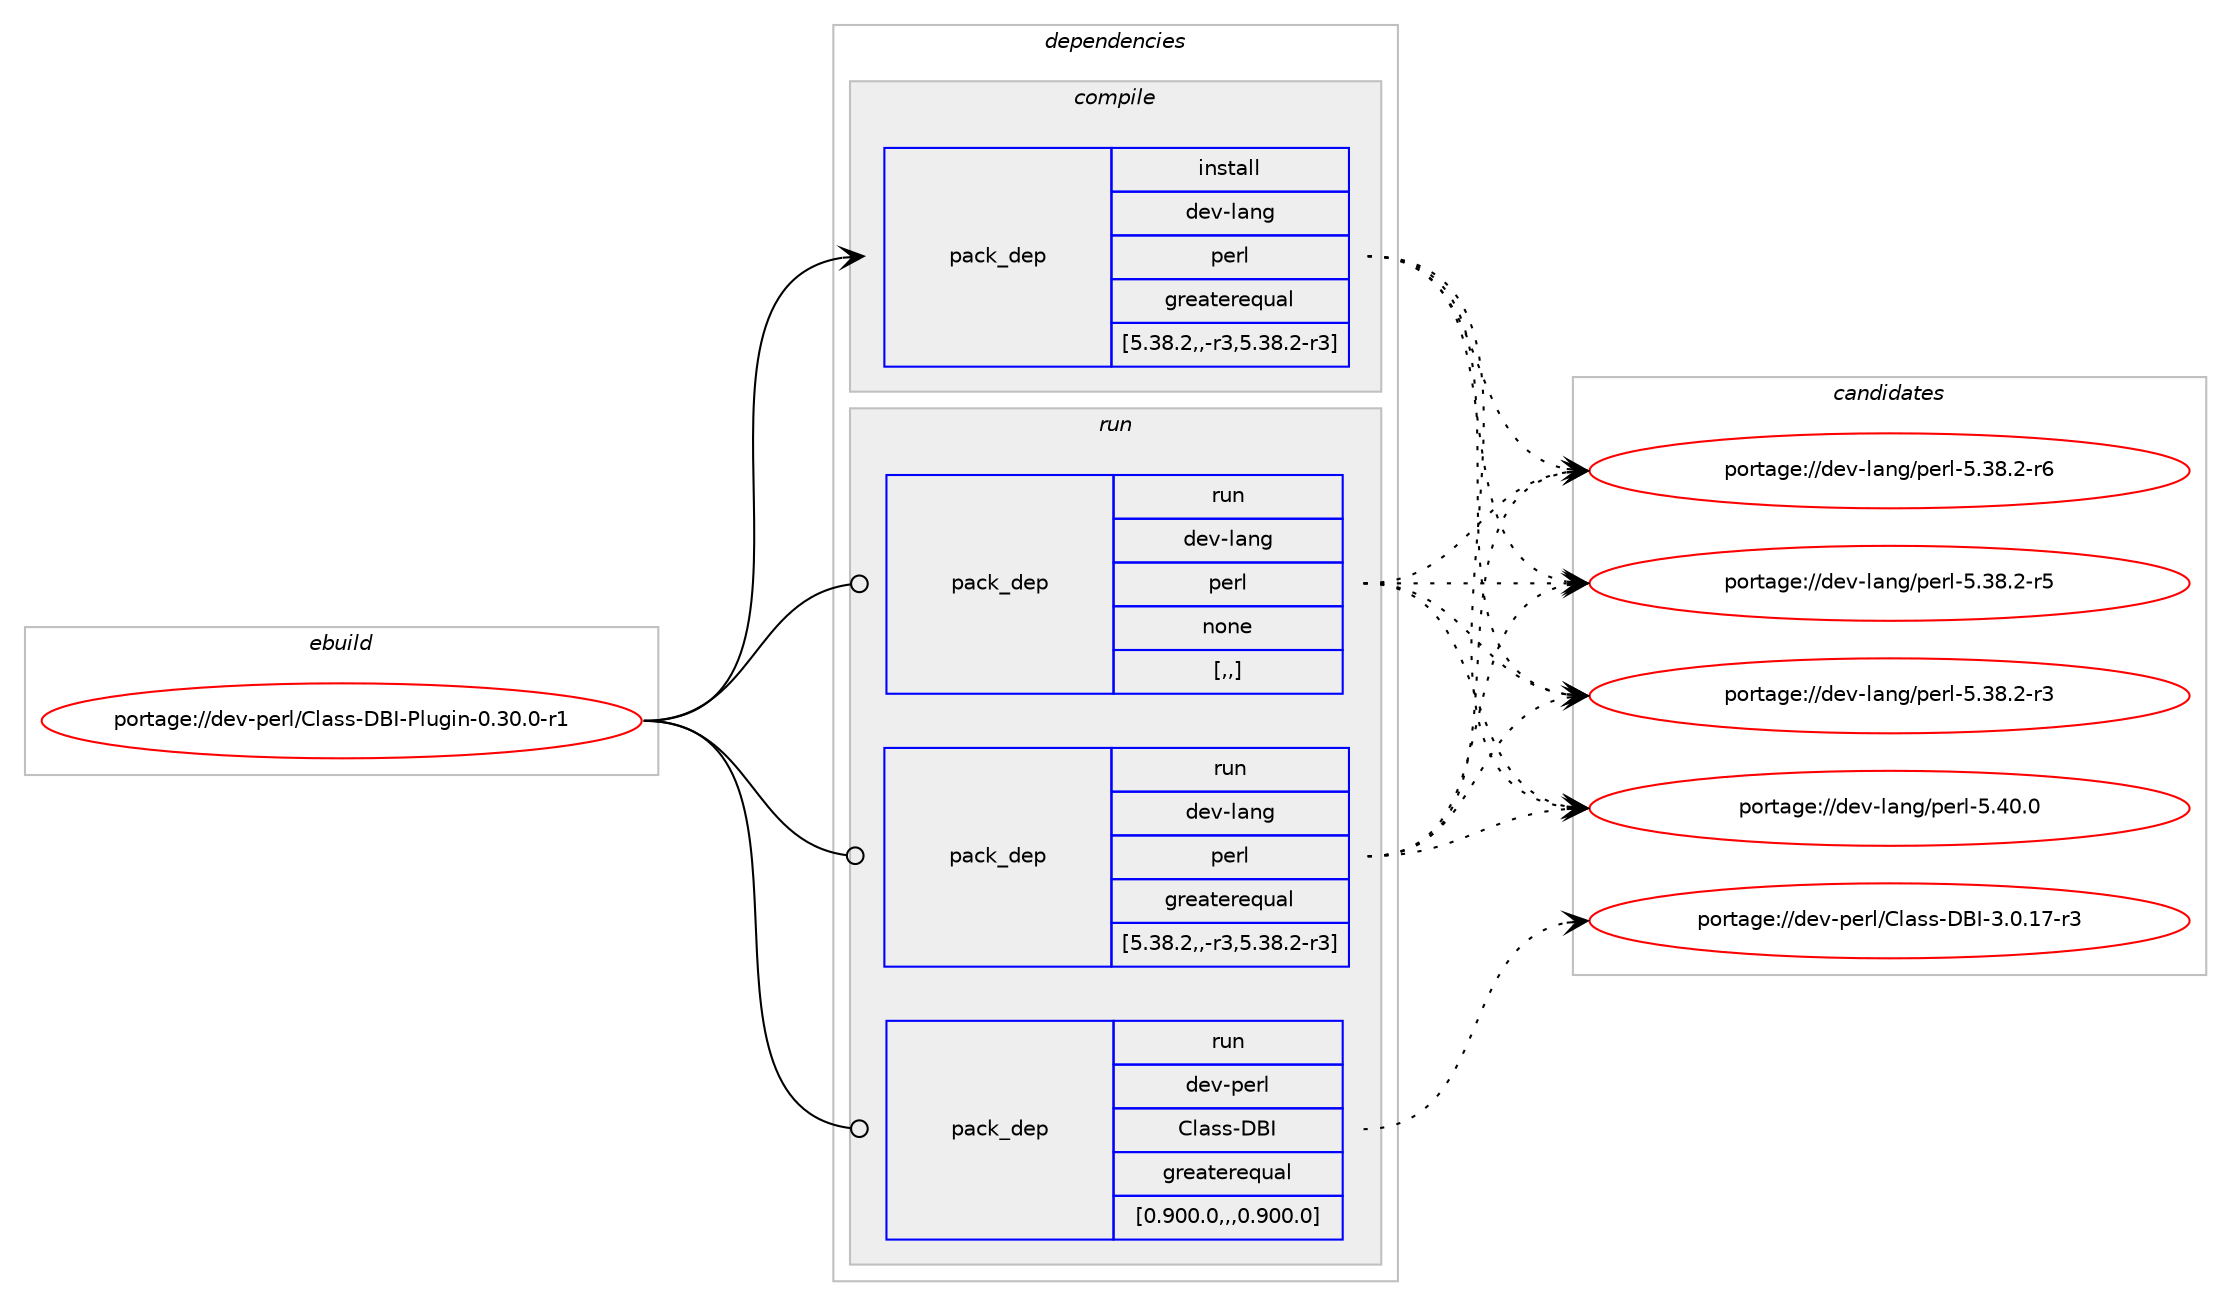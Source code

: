 digraph prolog {

# *************
# Graph options
# *************

newrank=true;
concentrate=true;
compound=true;
graph [rankdir=LR,fontname=Helvetica,fontsize=10,ranksep=1.5];#, ranksep=2.5, nodesep=0.2];
edge  [arrowhead=vee];
node  [fontname=Helvetica,fontsize=10];

# **********
# The ebuild
# **********

subgraph cluster_leftcol {
color=gray;
label=<<i>ebuild</i>>;
id [label="portage://dev-perl/Class-DBI-Plugin-0.30.0-r1", color=red, width=4, href="../dev-perl/Class-DBI-Plugin-0.30.0-r1.svg"];
}

# ****************
# The dependencies
# ****************

subgraph cluster_midcol {
color=gray;
label=<<i>dependencies</i>>;
subgraph cluster_compile {
fillcolor="#eeeeee";
style=filled;
label=<<i>compile</i>>;
subgraph pack96296 {
dependency127321 [label=<<TABLE BORDER="0" CELLBORDER="1" CELLSPACING="0" CELLPADDING="4" WIDTH="220"><TR><TD ROWSPAN="6" CELLPADDING="30">pack_dep</TD></TR><TR><TD WIDTH="110">install</TD></TR><TR><TD>dev-lang</TD></TR><TR><TD>perl</TD></TR><TR><TD>greaterequal</TD></TR><TR><TD>[5.38.2,,-r3,5.38.2-r3]</TD></TR></TABLE>>, shape=none, color=blue];
}
id:e -> dependency127321:w [weight=20,style="solid",arrowhead="vee"];
}
subgraph cluster_compileandrun {
fillcolor="#eeeeee";
style=filled;
label=<<i>compile and run</i>>;
}
subgraph cluster_run {
fillcolor="#eeeeee";
style=filled;
label=<<i>run</i>>;
subgraph pack96297 {
dependency127322 [label=<<TABLE BORDER="0" CELLBORDER="1" CELLSPACING="0" CELLPADDING="4" WIDTH="220"><TR><TD ROWSPAN="6" CELLPADDING="30">pack_dep</TD></TR><TR><TD WIDTH="110">run</TD></TR><TR><TD>dev-lang</TD></TR><TR><TD>perl</TD></TR><TR><TD>greaterequal</TD></TR><TR><TD>[5.38.2,,-r3,5.38.2-r3]</TD></TR></TABLE>>, shape=none, color=blue];
}
id:e -> dependency127322:w [weight=20,style="solid",arrowhead="odot"];
subgraph pack96298 {
dependency127323 [label=<<TABLE BORDER="0" CELLBORDER="1" CELLSPACING="0" CELLPADDING="4" WIDTH="220"><TR><TD ROWSPAN="6" CELLPADDING="30">pack_dep</TD></TR><TR><TD WIDTH="110">run</TD></TR><TR><TD>dev-lang</TD></TR><TR><TD>perl</TD></TR><TR><TD>none</TD></TR><TR><TD>[,,]</TD></TR></TABLE>>, shape=none, color=blue];
}
id:e -> dependency127323:w [weight=20,style="solid",arrowhead="odot"];
subgraph pack96299 {
dependency127324 [label=<<TABLE BORDER="0" CELLBORDER="1" CELLSPACING="0" CELLPADDING="4" WIDTH="220"><TR><TD ROWSPAN="6" CELLPADDING="30">pack_dep</TD></TR><TR><TD WIDTH="110">run</TD></TR><TR><TD>dev-perl</TD></TR><TR><TD>Class-DBI</TD></TR><TR><TD>greaterequal</TD></TR><TR><TD>[0.900.0,,,0.900.0]</TD></TR></TABLE>>, shape=none, color=blue];
}
id:e -> dependency127324:w [weight=20,style="solid",arrowhead="odot"];
}
}

# **************
# The candidates
# **************

subgraph cluster_choices {
rank=same;
color=gray;
label=<<i>candidates</i>>;

subgraph choice96296 {
color=black;
nodesep=1;
choice10010111845108971101034711210111410845534652484648 [label="portage://dev-lang/perl-5.40.0", color=red, width=4,href="../dev-lang/perl-5.40.0.svg"];
choice100101118451089711010347112101114108455346515646504511454 [label="portage://dev-lang/perl-5.38.2-r6", color=red, width=4,href="../dev-lang/perl-5.38.2-r6.svg"];
choice100101118451089711010347112101114108455346515646504511453 [label="portage://dev-lang/perl-5.38.2-r5", color=red, width=4,href="../dev-lang/perl-5.38.2-r5.svg"];
choice100101118451089711010347112101114108455346515646504511451 [label="portage://dev-lang/perl-5.38.2-r3", color=red, width=4,href="../dev-lang/perl-5.38.2-r3.svg"];
dependency127321:e -> choice10010111845108971101034711210111410845534652484648:w [style=dotted,weight="100"];
dependency127321:e -> choice100101118451089711010347112101114108455346515646504511454:w [style=dotted,weight="100"];
dependency127321:e -> choice100101118451089711010347112101114108455346515646504511453:w [style=dotted,weight="100"];
dependency127321:e -> choice100101118451089711010347112101114108455346515646504511451:w [style=dotted,weight="100"];
}
subgraph choice96297 {
color=black;
nodesep=1;
choice10010111845108971101034711210111410845534652484648 [label="portage://dev-lang/perl-5.40.0", color=red, width=4,href="../dev-lang/perl-5.40.0.svg"];
choice100101118451089711010347112101114108455346515646504511454 [label="portage://dev-lang/perl-5.38.2-r6", color=red, width=4,href="../dev-lang/perl-5.38.2-r6.svg"];
choice100101118451089711010347112101114108455346515646504511453 [label="portage://dev-lang/perl-5.38.2-r5", color=red, width=4,href="../dev-lang/perl-5.38.2-r5.svg"];
choice100101118451089711010347112101114108455346515646504511451 [label="portage://dev-lang/perl-5.38.2-r3", color=red, width=4,href="../dev-lang/perl-5.38.2-r3.svg"];
dependency127322:e -> choice10010111845108971101034711210111410845534652484648:w [style=dotted,weight="100"];
dependency127322:e -> choice100101118451089711010347112101114108455346515646504511454:w [style=dotted,weight="100"];
dependency127322:e -> choice100101118451089711010347112101114108455346515646504511453:w [style=dotted,weight="100"];
dependency127322:e -> choice100101118451089711010347112101114108455346515646504511451:w [style=dotted,weight="100"];
}
subgraph choice96298 {
color=black;
nodesep=1;
choice10010111845108971101034711210111410845534652484648 [label="portage://dev-lang/perl-5.40.0", color=red, width=4,href="../dev-lang/perl-5.40.0.svg"];
choice100101118451089711010347112101114108455346515646504511454 [label="portage://dev-lang/perl-5.38.2-r6", color=red, width=4,href="../dev-lang/perl-5.38.2-r6.svg"];
choice100101118451089711010347112101114108455346515646504511453 [label="portage://dev-lang/perl-5.38.2-r5", color=red, width=4,href="../dev-lang/perl-5.38.2-r5.svg"];
choice100101118451089711010347112101114108455346515646504511451 [label="portage://dev-lang/perl-5.38.2-r3", color=red, width=4,href="../dev-lang/perl-5.38.2-r3.svg"];
dependency127323:e -> choice10010111845108971101034711210111410845534652484648:w [style=dotted,weight="100"];
dependency127323:e -> choice100101118451089711010347112101114108455346515646504511454:w [style=dotted,weight="100"];
dependency127323:e -> choice100101118451089711010347112101114108455346515646504511453:w [style=dotted,weight="100"];
dependency127323:e -> choice100101118451089711010347112101114108455346515646504511451:w [style=dotted,weight="100"];
}
subgraph choice96299 {
color=black;
nodesep=1;
choice1001011184511210111410847671089711511545686673455146484649554511451 [label="portage://dev-perl/Class-DBI-3.0.17-r3", color=red, width=4,href="../dev-perl/Class-DBI-3.0.17-r3.svg"];
dependency127324:e -> choice1001011184511210111410847671089711511545686673455146484649554511451:w [style=dotted,weight="100"];
}
}

}
